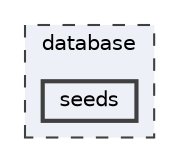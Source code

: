 digraph "database/seeds"
{
 // LATEX_PDF_SIZE
  bgcolor="transparent";
  edge [fontname=Helvetica,fontsize=10,labelfontname=Helvetica,labelfontsize=10];
  node [fontname=Helvetica,fontsize=10,shape=box,height=0.2,width=0.4];
  compound=true
  subgraph clusterdir_f32c53f2c0f0ccaeb11076e30674d5f4 {
    graph [ bgcolor="#edf0f7", pencolor="grey25", label="database", fontname=Helvetica,fontsize=10 style="filled,dashed", URL="dir_f32c53f2c0f0ccaeb11076e30674d5f4.html",tooltip=""]
  dir_1c906bb19bb2a78108b250853f237e50 [label="seeds", fillcolor="#edf0f7", color="grey25", style="filled,bold", URL="dir_1c906bb19bb2a78108b250853f237e50.html",tooltip=""];
  }
}
